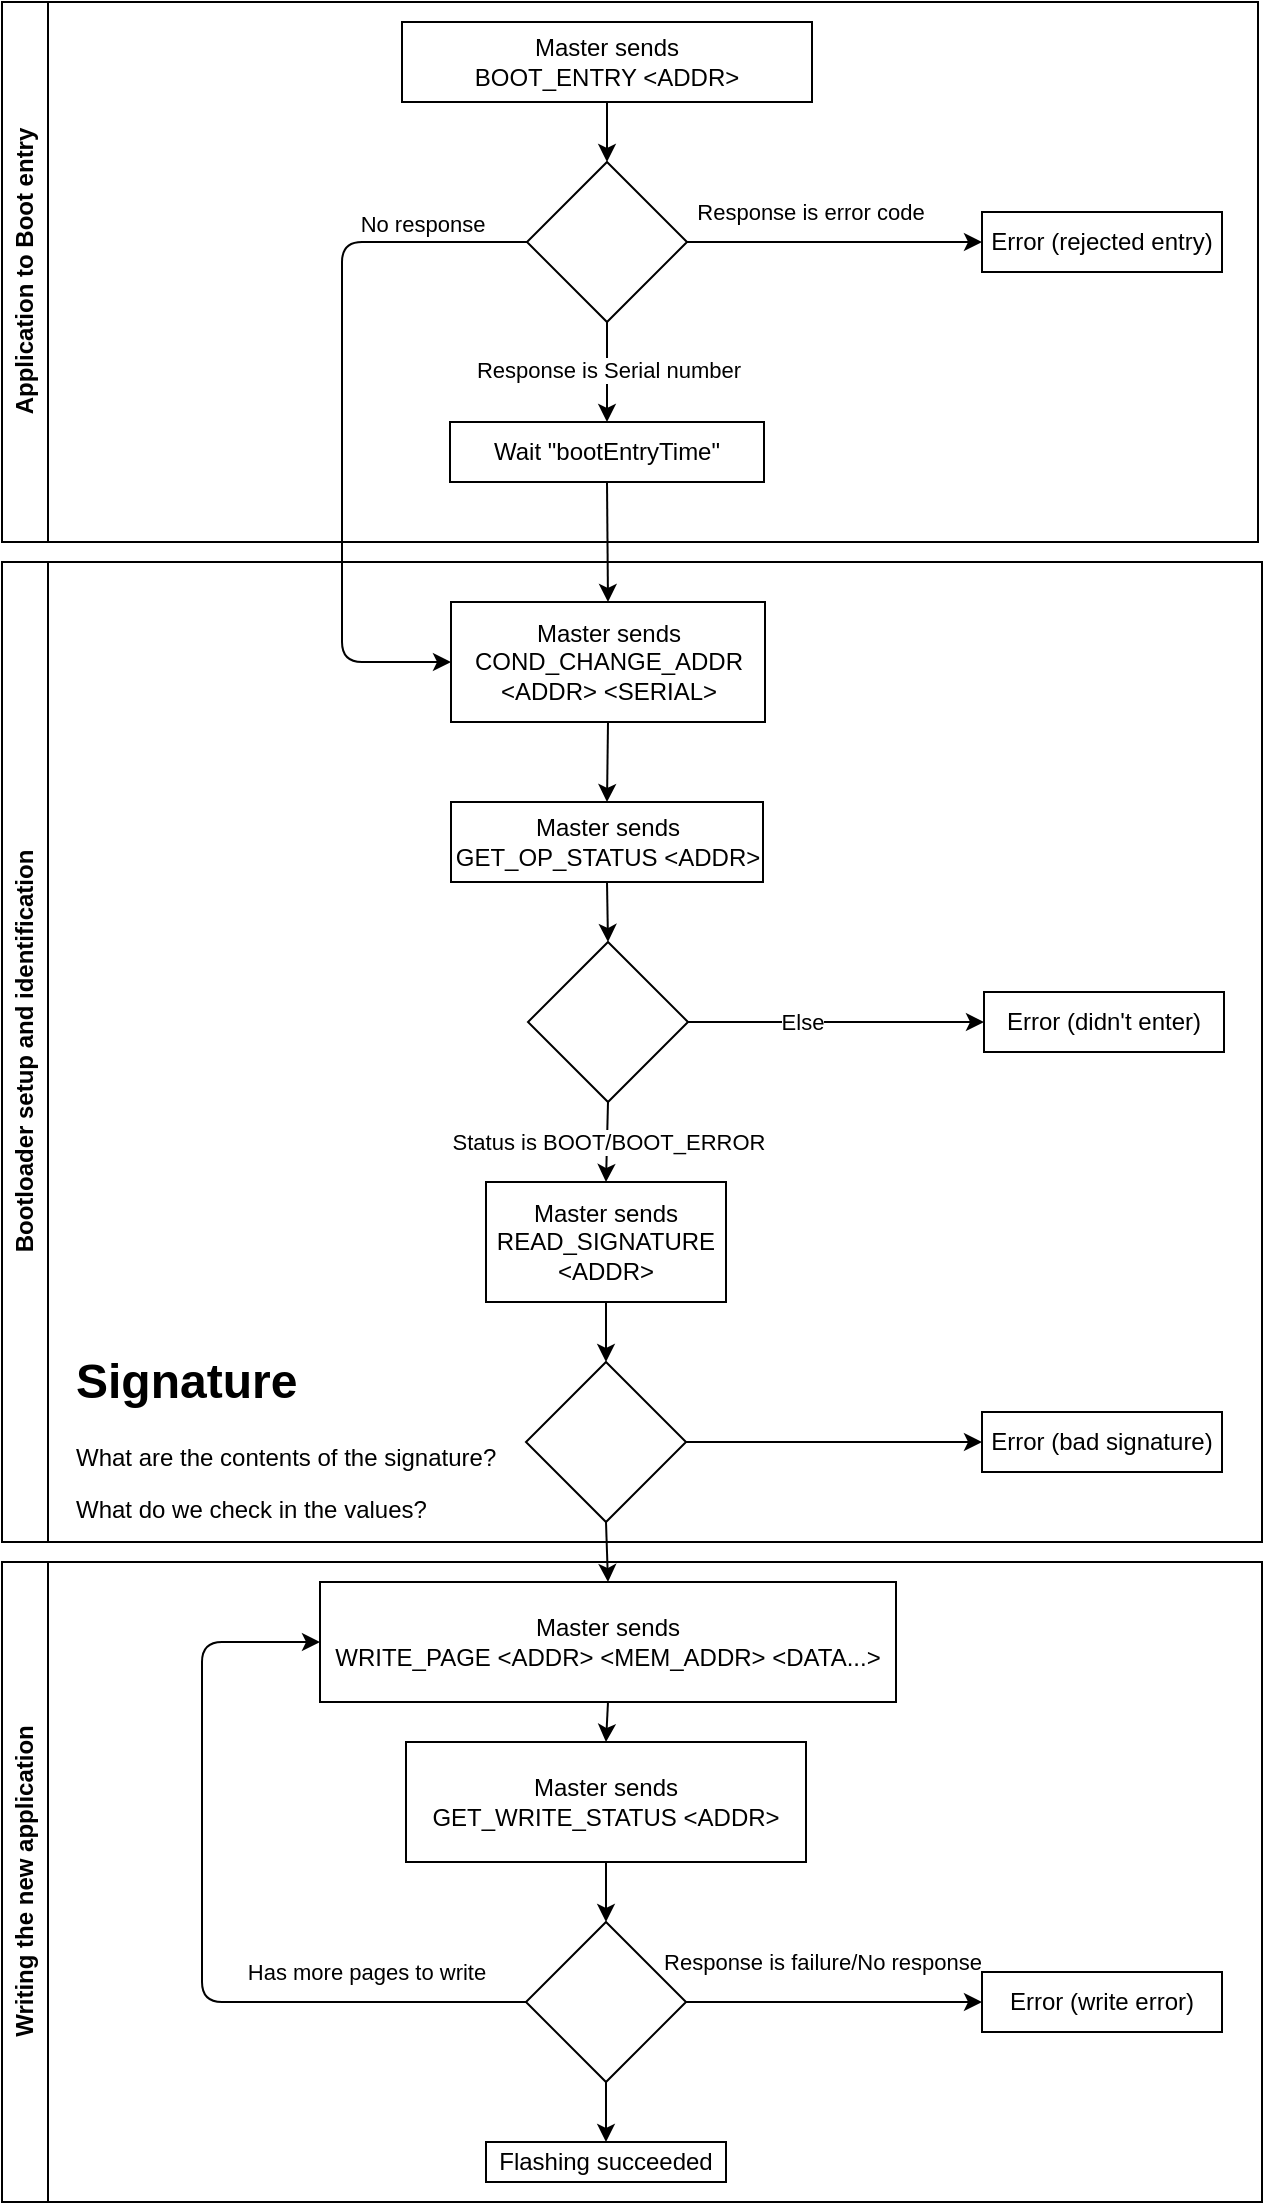 <mxfile>
    <diagram id="d0IRkXyXCQKQJZQaPgFq" name="Page-1">
        <mxGraphModel dx="1289" dy="1376" grid="1" gridSize="10" guides="1" tooltips="1" connect="1" arrows="1" fold="1" page="1" pageScale="1" pageWidth="850" pageHeight="1100" math="0" shadow="0">
            <root>
                <mxCell id="0"/>
                <mxCell id="1" parent="0"/>
                <mxCell id="17" style="edgeStyle=none;html=1;exitX=0.5;exitY=1;exitDx=0;exitDy=0;entryX=0.5;entryY=0;entryDx=0;entryDy=0;" edge="1" parent="1" source="12" target="16">
                    <mxGeometry relative="1" as="geometry"/>
                </mxCell>
                <mxCell id="19" style="edgeStyle=none;html=1;exitX=0.5;exitY=1;exitDx=0;exitDy=0;entryX=0.5;entryY=0;entryDx=0;entryDy=0;" edge="1" parent="1" source="16" target="18">
                    <mxGeometry relative="1" as="geometry"/>
                </mxCell>
                <mxCell id="16" value="Master sends&lt;br&gt;GET_OP_STATUS &amp;lt;ADDR&amp;gt;" style="rounded=0;whiteSpace=wrap;html=1;" vertex="1" parent="1">
                    <mxGeometry x="224.5" y="400" width="156" height="40" as="geometry"/>
                </mxCell>
                <mxCell id="21" style="edgeStyle=none;html=1;exitX=1;exitY=0.5;exitDx=0;exitDy=0;entryX=0;entryY=0.5;entryDx=0;entryDy=0;" edge="1" parent="1" source="18" target="20">
                    <mxGeometry relative="1" as="geometry"/>
                </mxCell>
                <mxCell id="42" value="Else" style="edgeLabel;html=1;align=center;verticalAlign=middle;resizable=0;points=[];" vertex="1" connectable="0" parent="21">
                    <mxGeometry x="-0.23" relative="1" as="geometry">
                        <mxPoint as="offset"/>
                    </mxGeometry>
                </mxCell>
                <mxCell id="24" style="edgeStyle=none;html=1;exitX=0.5;exitY=1;exitDx=0;exitDy=0;entryX=0.5;entryY=0;entryDx=0;entryDy=0;" edge="1" parent="1" source="18" target="23">
                    <mxGeometry relative="1" as="geometry"/>
                </mxCell>
                <mxCell id="43" value="Status is BOOT/BOOT_ERROR" style="edgeLabel;html=1;align=center;verticalAlign=middle;resizable=0;points=[];" vertex="1" connectable="0" parent="24">
                    <mxGeometry x="-0.453" relative="1" as="geometry">
                        <mxPoint y="9" as="offset"/>
                    </mxGeometry>
                </mxCell>
                <mxCell id="18" value="" style="rhombus;whiteSpace=wrap;html=1;" vertex="1" parent="1">
                    <mxGeometry x="263" y="470" width="80" height="80" as="geometry"/>
                </mxCell>
                <mxCell id="20" value="Error (didn't enter)" style="rounded=0;whiteSpace=wrap;html=1;" vertex="1" parent="1">
                    <mxGeometry x="491" y="495" width="120" height="30" as="geometry"/>
                </mxCell>
                <mxCell id="28" style="edgeStyle=none;html=1;exitX=0.5;exitY=1;exitDx=0;exitDy=0;entryX=0.5;entryY=0;entryDx=0;entryDy=0;" edge="1" parent="1" source="23" target="25">
                    <mxGeometry relative="1" as="geometry"/>
                </mxCell>
                <mxCell id="23" value="Master sends&lt;br&gt;READ_SIGNATURE &amp;lt;ADDR&amp;gt;" style="rounded=0;whiteSpace=wrap;html=1;" vertex="1" parent="1">
                    <mxGeometry x="242" y="590" width="120" height="60" as="geometry"/>
                </mxCell>
                <mxCell id="27" style="edgeStyle=none;html=1;exitX=1;exitY=0.5;exitDx=0;exitDy=0;entryX=0;entryY=0.5;entryDx=0;entryDy=0;" edge="1" parent="1" source="25" target="26">
                    <mxGeometry relative="1" as="geometry"/>
                </mxCell>
                <mxCell id="30" style="edgeStyle=none;html=1;exitX=0.5;exitY=1;exitDx=0;exitDy=0;entryX=0.5;entryY=0;entryDx=0;entryDy=0;" edge="1" parent="1" source="25" target="29">
                    <mxGeometry relative="1" as="geometry"/>
                </mxCell>
                <mxCell id="25" value="" style="rhombus;whiteSpace=wrap;html=1;" vertex="1" parent="1">
                    <mxGeometry x="262" y="680" width="80" height="80" as="geometry"/>
                </mxCell>
                <mxCell id="26" value="Error (bad signature)" style="rounded=0;whiteSpace=wrap;html=1;" vertex="1" parent="1">
                    <mxGeometry x="490" y="705" width="120" height="30" as="geometry"/>
                </mxCell>
                <mxCell id="32" style="edgeStyle=none;html=1;exitX=0.5;exitY=1;exitDx=0;exitDy=0;entryX=0.5;entryY=0;entryDx=0;entryDy=0;" edge="1" parent="1" source="29" target="31">
                    <mxGeometry relative="1" as="geometry"/>
                </mxCell>
                <mxCell id="29" value="Master sends&lt;br&gt;WRITE_PAGE &amp;lt;ADDR&amp;gt; &amp;lt;MEM_ADDR&amp;gt; &amp;lt;DATA...&amp;gt;" style="rounded=0;whiteSpace=wrap;html=1;" vertex="1" parent="1">
                    <mxGeometry x="159" y="790" width="288" height="60" as="geometry"/>
                </mxCell>
                <mxCell id="34" style="edgeStyle=none;html=1;exitX=0.5;exitY=1;exitDx=0;exitDy=0;entryX=0.5;entryY=0;entryDx=0;entryDy=0;" edge="1" parent="1" source="31" target="33">
                    <mxGeometry relative="1" as="geometry"/>
                </mxCell>
                <mxCell id="31" value="Master sends&lt;br&gt;GET_WRITE_STATUS &amp;lt;ADDR&amp;gt;" style="rounded=0;whiteSpace=wrap;html=1;" vertex="1" parent="1">
                    <mxGeometry x="202" y="870" width="200" height="60" as="geometry"/>
                </mxCell>
                <mxCell id="36" style="edgeStyle=none;html=1;exitX=1;exitY=0.5;exitDx=0;exitDy=0;" edge="1" parent="1" source="33" target="35">
                    <mxGeometry relative="1" as="geometry"/>
                </mxCell>
                <mxCell id="37" value="Response is failure/No response" style="edgeLabel;html=1;align=center;verticalAlign=middle;resizable=0;points=[];" vertex="1" connectable="0" parent="36">
                    <mxGeometry x="-0.595" y="-1" relative="1" as="geometry">
                        <mxPoint x="38" y="-21" as="offset"/>
                    </mxGeometry>
                </mxCell>
                <mxCell id="39" style="edgeStyle=none;html=1;exitX=0.5;exitY=1;exitDx=0;exitDy=0;entryX=0.5;entryY=0;entryDx=0;entryDy=0;" edge="1" parent="1" source="33" target="38">
                    <mxGeometry relative="1" as="geometry"/>
                </mxCell>
                <mxCell id="40" style="edgeStyle=none;html=1;exitX=0;exitY=0.5;exitDx=0;exitDy=0;entryX=0;entryY=0.5;entryDx=0;entryDy=0;" edge="1" parent="1" source="33" target="29">
                    <mxGeometry relative="1" as="geometry">
                        <Array as="points">
                            <mxPoint x="100" y="1000"/>
                            <mxPoint x="100" y="820"/>
                        </Array>
                    </mxGeometry>
                </mxCell>
                <mxCell id="41" value="Has more pages to write" style="edgeLabel;html=1;align=center;verticalAlign=middle;resizable=0;points=[];" vertex="1" connectable="0" parent="40">
                    <mxGeometry x="-0.507" y="-1" relative="1" as="geometry">
                        <mxPoint x="19" y="-14" as="offset"/>
                    </mxGeometry>
                </mxCell>
                <mxCell id="33" value="" style="rhombus;whiteSpace=wrap;html=1;" vertex="1" parent="1">
                    <mxGeometry x="262" y="960" width="80" height="80" as="geometry"/>
                </mxCell>
                <mxCell id="35" value="Error (write error)" style="rounded=0;whiteSpace=wrap;html=1;" vertex="1" parent="1">
                    <mxGeometry x="490" y="985" width="120" height="30" as="geometry"/>
                </mxCell>
                <mxCell id="38" value="Flashing succeeded" style="rounded=0;whiteSpace=wrap;html=1;" vertex="1" parent="1">
                    <mxGeometry x="242" y="1070" width="120" height="20" as="geometry"/>
                </mxCell>
                <mxCell id="45" value="&lt;h1&gt;Signature&lt;/h1&gt;&lt;p&gt;What are the contents of the signature?&lt;/p&gt;&lt;p&gt;What do we check in the values?&lt;/p&gt;" style="text;html=1;strokeColor=none;fillColor=none;spacing=5;spacingTop=-20;whiteSpace=wrap;overflow=hidden;rounded=0;" vertex="1" parent="1">
                    <mxGeometry x="32" y="670" width="230" height="90" as="geometry"/>
                </mxCell>
                <mxCell id="47" value="Application to Boot entry" style="swimlane;horizontal=0;whiteSpace=wrap;html=1;" vertex="1" parent="1">
                    <mxGeometry width="628" height="270" as="geometry"/>
                </mxCell>
                <mxCell id="3" value="" style="rhombus;whiteSpace=wrap;html=1;" vertex="1" parent="47">
                    <mxGeometry x="262.5" y="80" width="80" height="80" as="geometry"/>
                </mxCell>
                <mxCell id="2" value="Master sends&lt;br&gt;BOOT_ENTRY &amp;lt;ADDR&amp;gt;" style="rounded=0;whiteSpace=wrap;html=1;" vertex="1" parent="47">
                    <mxGeometry x="200" y="10" width="205" height="40" as="geometry"/>
                </mxCell>
                <mxCell id="4" style="edgeStyle=none;html=1;exitX=0.5;exitY=1;exitDx=0;exitDy=0;entryX=0.5;entryY=0;entryDx=0;entryDy=0;" edge="1" parent="47" source="2" target="3">
                    <mxGeometry relative="1" as="geometry"/>
                </mxCell>
                <mxCell id="6" value="Error (rejected entry)" style="rounded=0;whiteSpace=wrap;html=1;" vertex="1" parent="47">
                    <mxGeometry x="490" y="105" width="120" height="30" as="geometry"/>
                </mxCell>
                <mxCell id="7" style="edgeStyle=none;html=1;exitX=1;exitY=0.5;exitDx=0;exitDy=0;entryX=0;entryY=0.5;entryDx=0;entryDy=0;" edge="1" parent="47" source="3" target="6">
                    <mxGeometry relative="1" as="geometry"/>
                </mxCell>
                <mxCell id="11" value="Response is error code" style="edgeLabel;html=1;align=center;verticalAlign=middle;resizable=0;points=[];" vertex="1" connectable="0" parent="7">
                    <mxGeometry x="-0.299" relative="1" as="geometry">
                        <mxPoint x="10" y="-15" as="offset"/>
                    </mxGeometry>
                </mxCell>
                <mxCell id="8" value="Wait &quot;bootEntryTime&quot;" style="rounded=0;whiteSpace=wrap;html=1;" vertex="1" parent="47">
                    <mxGeometry x="224" y="210" width="157" height="30" as="geometry"/>
                </mxCell>
                <mxCell id="9" style="edgeStyle=none;html=1;exitX=0.5;exitY=1;exitDx=0;exitDy=0;entryX=0.5;entryY=0;entryDx=0;entryDy=0;" edge="1" parent="47" source="3" target="8">
                    <mxGeometry relative="1" as="geometry"/>
                </mxCell>
                <mxCell id="10" value="Response is Serial number" style="edgeLabel;html=1;align=center;verticalAlign=middle;resizable=0;points=[];" vertex="1" connectable="0" parent="9">
                    <mxGeometry x="0.167" y="1" relative="1" as="geometry">
                        <mxPoint x="-1" y="-5" as="offset"/>
                    </mxGeometry>
                </mxCell>
                <mxCell id="13" style="edgeStyle=none;html=1;exitX=0.5;exitY=1;exitDx=0;exitDy=0;entryX=0.5;entryY=0;entryDx=0;entryDy=0;" edge="1" parent="1" source="8" target="12">
                    <mxGeometry relative="1" as="geometry"/>
                </mxCell>
                <mxCell id="14" style="edgeStyle=none;html=1;exitX=0;exitY=0.5;exitDx=0;exitDy=0;entryX=0;entryY=0.5;entryDx=0;entryDy=0;" edge="1" parent="1" source="3" target="12">
                    <mxGeometry relative="1" as="geometry">
                        <Array as="points">
                            <mxPoint x="170" y="120"/>
                            <mxPoint x="170" y="330"/>
                        </Array>
                    </mxGeometry>
                </mxCell>
                <mxCell id="15" value="No response" style="edgeLabel;html=1;align=center;verticalAlign=middle;resizable=0;points=[];" vertex="1" connectable="0" parent="14">
                    <mxGeometry x="0.247" y="2" relative="1" as="geometry">
                        <mxPoint x="38" y="-139" as="offset"/>
                    </mxGeometry>
                </mxCell>
                <mxCell id="48" value="Bootloader setup and identification" style="swimlane;horizontal=0;whiteSpace=wrap;html=1;startSize=23;" vertex="1" parent="1">
                    <mxGeometry y="280" width="630" height="490" as="geometry"/>
                </mxCell>
                <mxCell id="12" value="Master sends&lt;br&gt;COND_CHANGE_ADDR &amp;lt;ADDR&amp;gt; &amp;lt;SERIAL&amp;gt;" style="rounded=0;whiteSpace=wrap;html=1;" vertex="1" parent="48">
                    <mxGeometry x="224.5" y="20" width="157" height="60" as="geometry"/>
                </mxCell>
                <mxCell id="49" value="Writing the new application" style="swimlane;horizontal=0;whiteSpace=wrap;html=1;" vertex="1" parent="1">
                    <mxGeometry y="780" width="630" height="320" as="geometry"/>
                </mxCell>
            </root>
        </mxGraphModel>
    </diagram>
</mxfile>